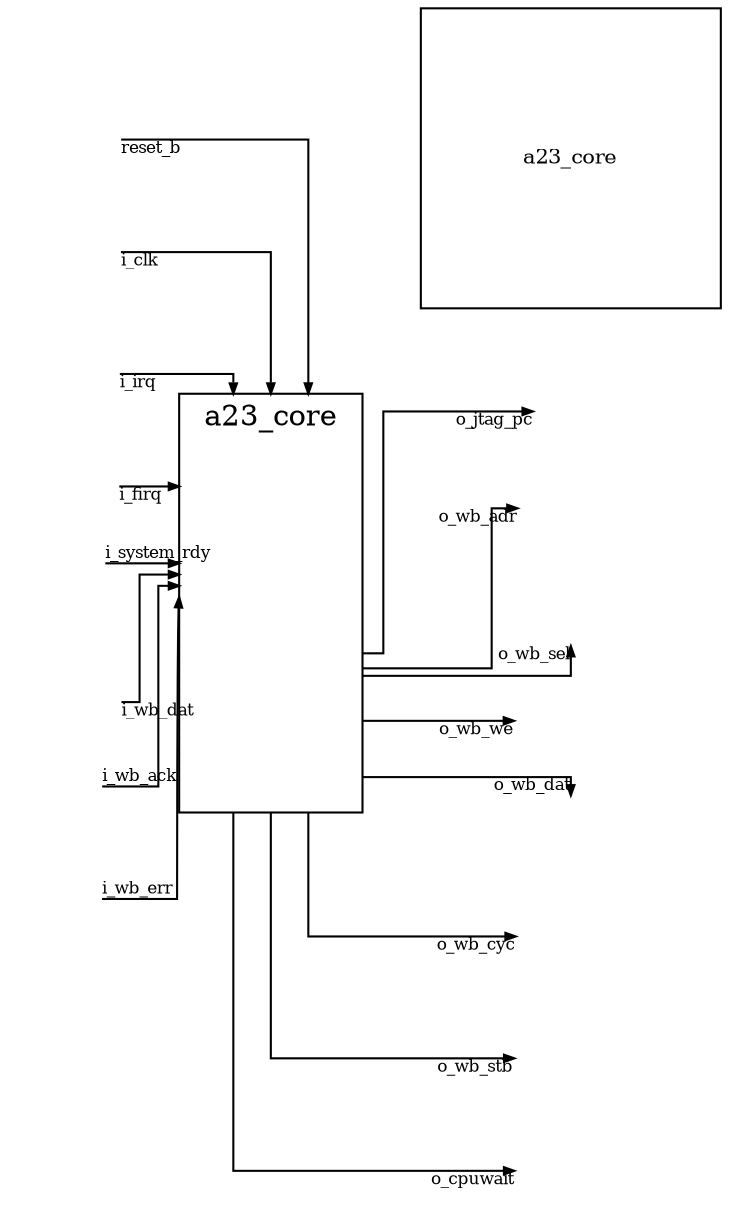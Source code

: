 digraph {
	graph [bb="0,0,342,576",
		comment=a23_core,
		compound=True,
		multiedges=True,
		overlap=False,
		rank=same,
		rankdir=LR,
		splines=ortho
	];
	node [label="\N"];
	edge [style=filled];
	subgraph cluster_1 {
		graph [bb="82,190,170,391",
			label=a23_core,
			rank=same
		];
		empty_1_1		 [fontsize=10,
			height=1,
			label=empty_1,
			pos="126,324",
			shape=box,
			style=invis,
			width=1];
		empty_1_2		 [fontsize=10,
			height=1,
			label=empty_2,
			pos="126,234",
			shape=box,
			style=invis,
			width=1];
	}
	a23_core	 [fontsize=10,
		height=2,
		label=a23_core,
		pos="270,504",
		shape=box,
		width=2];
	empty_1_1 -> a23_core	 [pos="e,210,431.94 162.11,348 184.88,348 210,348 210,348 210,348 210,421.94 210,421.94",
		style=invis];
	5	 [height=0.5,
		pos="270,396",
		style=invis,
		width=0.75];
	empty_1_2 -> 5	 [arrowhead=normal,
		arrowsize=0.5,
		constraint=true,
		fontsize=8,
		head_lp="234.29,378",
		headlabel=o_jtag_pc,
		ltail=cluster_1,
		penwidth=1,
		pos="e,251.79,382.5 169.8,266.4 175.83,266.4 180,266.4 180,266.4 180,266.4 180,382.5 180,382.5 180,382.5 246.79,382.5 246.79,382.5",
		weight=2.0];
	6	 [height=0.5,
		pos="270,342",
		style=invis,
		width=0.75];
	empty_1_2 -> 6	 [arrowhead=normal,
		arrowsize=0.5,
		constraint=true,
		fontsize=8,
		head_lp="226.94,331.5",
		headlabel=o_wb_adr,
		ltail=cluster_1,
		penwidth=1,
		pos="e,244.44,336 169.51,259.2 198.76,259.2 232,259.2 232,259.2 232,259.2 232,336 232,336 232,336 239.44,336 239.44,336",
		weight=2.0];
	7	 [height=0.5,
		pos="270,288",
		style=invis,
		width=0.75];
	empty_1_2 -> 7	 [arrowhead=normal,
		arrowsize=0.5,
		constraint=true,
		fontsize=8,
		head_lp="253.5,265.41",
		headlabel=o_wb_sel,
		ltail=cluster_1,
		penwidth=1,
		pos="e,270,269.91 169.52,255.6 211.91,255.6 270,255.6 270,255.6 270,255.6 270,264.91 270,264.91",
		weight=2.0];
	8	 [height=0.5,
		pos="270,234",
		style=invis,
		width=0.75];
	empty_1_2 -> 8	 [arrowhead=normal,
		arrowsize=0.5,
		constraint=true,
		fontsize=8,
		head_lp="226.27,229.5",
		headlabel=o_wb_we,
		ltail=cluster_1,
		penwidth=1,
		pos="e,242.77,234 169.85,234 188.92,234 237.77,234 237.77,234",
		weight=2.0];
	10	 [height=0.5,
		pos="270,180",
		style=invis,
		width=0.75];
	empty_1_2 -> 10	 [arrowhead=normal,
		arrowsize=0.5,
		constraint=true,
		fontsize=8,
		head_lp="253,202.66",
		headlabel=o_wb_dat,
		ltail=cluster_1,
		penwidth=1,
		pos="e,270,198.16 169.52,207 211.91,207 270,207 270,207 270,207 270,203.16 270,203.16",
		weight=2.0];
	11	 [height=0.5,
		pos="270,126",
		style=invis,
		width=0.75];
	empty_1_2 -> 11	 [arrowhead=normal,
		arrowsize=0.5,
		constraint=true,
		fontsize=8,
		head_lp="225.59,126",
		headlabel=o_wb_cyc,
		ltail=cluster_1,
		penwidth=1,
		pos="e,243.59,130.5 144,190.33 144,162.06 144,130.5 144,130.5 144,130.5 238.59,130.5 238.59,130.5",
		weight=2.0];
	12	 [height=0.5,
		pos="270,72",
		style=invis,
		width=0.75];
	empty_1_2 -> 12	 [arrowhead=normal,
		arrowsize=0.5,
		constraint=true,
		fontsize=8,
		head_lp="225.91,67.5",
		headlabel=o_wb_stb,
		ltail=cluster_1,
		penwidth=1,
		pos="e,242.91,72 126,190.15 126,142.17 126,72 126,72 126,72 237.91,72 237.91,72",
		weight=2.0];
	15	 [height=0.5,
		pos="270,18",
		style=invis,
		width=0.75];
	empty_1_2 -> 15	 [arrowhead=normal,
		arrowsize=0.5,
		constraint=true,
		fontsize=8,
		head_lp="224.88,13.5",
		headlabel=o_cpuwait,
		ltail=cluster_1,
		penwidth=1,
		pos="e,242.88,18 108,190.39 108,127.29 108,18 108,18 108,18 237.88,18 237.88,18",
		weight=2.0];
	a23_core -> empty_1_2	 [pos="e,162.19,262.8 221,431.96 221,360.89 221,262.8 221,262.8 221,262.8 172.19,262.8 172.19,262.8",
		style=invis];
	0	 [height=0.5,
		pos="27,513",
		style=invis,
		width=0.75];
	0 -> empty_1_1	 [arrowhead=normal,
		arrowsize=0.5,
		constraint=true,
		fontsize=8,
		lhead=cluster_1,
		penwidth=1,
		pos="e,144,390.81 54.136,513 88.699,513 144,513 144,513 144,513 144,439.12 144,395.92",
		tail_lp="66.636,508.5",
		taillabel=reset_b,
		weight=2.0];
	1	 [height=0.5,
		pos="27,459",
		style=invis,
		width=0.75];
	1 -> empty_1_1	 [arrowhead=normal,
		arrowsize=0.5,
		constraint=true,
		fontsize=8,
		lhead=cluster_1,
		penwidth=1,
		pos="e,126,390.81 54.052,459 83.364,459 126,459 126,459 126,459 126,423.19 126,395.82",
		tail_lp="63.052,454.5",
		taillabel=i_clk,
		weight=2.0];
	2	 [height=0.5,
		pos="27,405",
		style=invis,
		width=0.75];
	2 -> empty_1_1	 [arrowhead=normal,
		arrowsize=0.5,
		constraint=true,
		fontsize=8,
		lhead=cluster_1,
		penwidth=1,
		pos="e,108,390.8 53.522,400.5 77.145,400.5 108,400.5 108,400.5 108,400.5 108,398.69 108,395.9",
		tail_lp="62.022,396",
		taillabel=i_irq,
		weight=2.0];
	3	 [height=0.5,
		pos="27,351",
		style=invis,
		width=0.75];
	3 -> empty_1_1	 [arrowhead=normal,
		arrowsize=0.5,
		constraint=true,
		fontsize=8,
		lhead=cluster_1,
		penwidth=1,
		pos="e,82.432,346.5 53.27,346.5 53.27,346.5 67.874,346.5 77.24,346.5",
		tail_lp="63.27,342",
		taillabel=i_firq,
		weight=2.0];
	4	 [height=0.5,
		pos="27,297",
		style=invis,
		width=0.75];
	4 -> empty_1_1	 [arrowhead=normal,
		arrowsize=0.5,
		constraint=true,
		fontsize=8,
		lhead=cluster_1,
		penwidth=1,
		pos="e,82.153,309.6 46.559,309.6 46.559,309.6 65.866,309.6 76.989,309.6",
		tail_lp="70.059,314.1",
		taillabel=i_system_rdy,
		weight=2.0];
	9	 [height=0.5,
		pos="27,243",
		style=invis,
		width=0.75];
	9 -> empty_1_1	 [arrowhead=normal,
		arrowsize=0.5,
		constraint=true,
		fontsize=8,
		lhead=cluster_1,
		penwidth=1,
		pos="e,82.055,304.2 54.285,243 59.306,243 63,243 63,243 63,243 63,304.2 63,304.2 63,304.2 70.77,304.2 77.015,304.2",
		tail_lp="70.285,238.5",
		taillabel=i_wb_dat,
		weight=2.0];
	13	 [height=0.5,
		pos="27,189",
		style=invis,
		width=0.75];
	13 -> empty_1_1	 [arrowhead=normal,
		arrowsize=0.5,
		constraint=true,
		fontsize=8,
		lhead=cluster_1,
		penwidth=1,
		pos="e,82.478,298.8 45.044,202.5 57.563,202.5 72,202.5 72,202.5 72,202.5 72,298.8 72,298.8 72,298.8 74.364,298.8 77.075,298.8",
		tail_lp="62.044,207",
		taillabel=i_wb_ack,
		weight=2.0];
	14	 [height=0.5,
		pos="27,135",
		style=invis,
		width=0.75];
	14 -> empty_1_1	 [arrowhead=normal,
		arrowsize=0.5,
		constraint=true,
		fontsize=8,
		lhead=cluster_1,
		penwidth=1,
		pos="e,82.163,293.4 44.981,148.5 60.69,148.5 81,148.5 81,148.5 81,148.5 81,262.43 81.811,288.24",
		tail_lp="60.481,153",
		taillabel=i_wb_err,
		weight=2.0];
}

